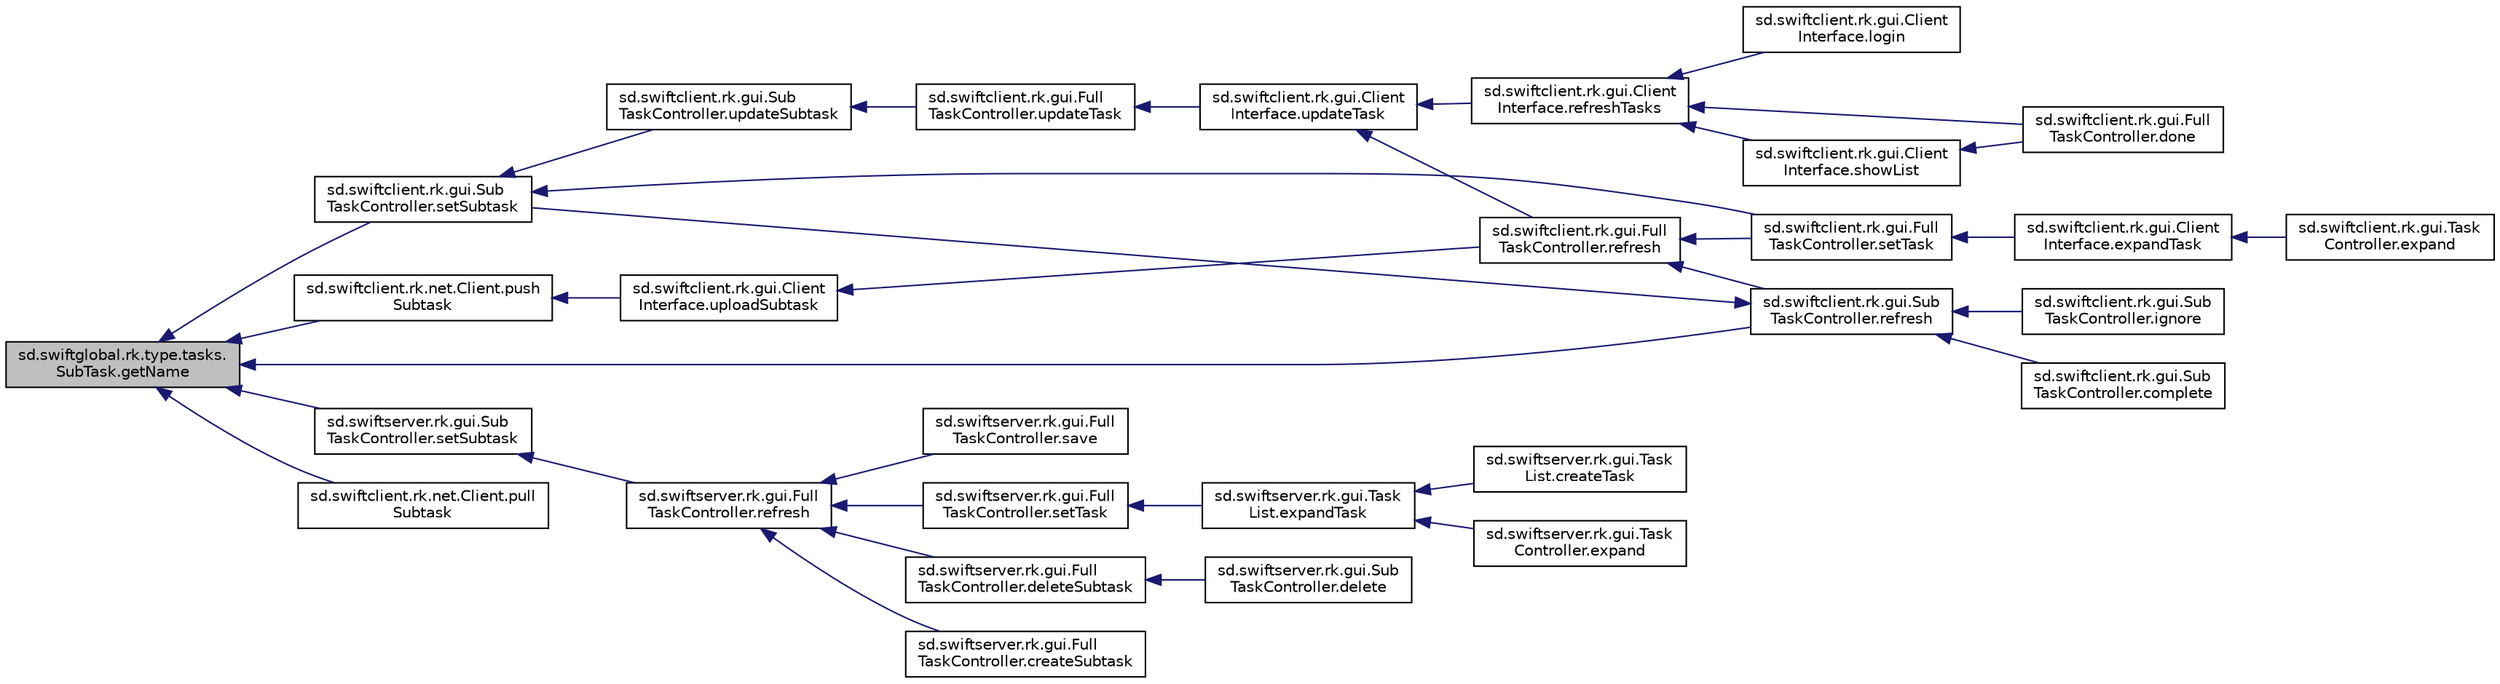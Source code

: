 digraph "sd.swiftglobal.rk.type.tasks.SubTask.getName"
{
  edge [fontname="Helvetica",fontsize="10",labelfontname="Helvetica",labelfontsize="10"];
  node [fontname="Helvetica",fontsize="10",shape=record];
  rankdir="LR";
  Node1 [label="sd.swiftglobal.rk.type.tasks.\lSubTask.getName",height=0.2,width=0.4,color="black", fillcolor="grey75", style="filled", fontcolor="black"];
  Node1 -> Node2 [dir="back",color="midnightblue",fontsize="10",style="solid",fontname="Helvetica"];
  Node2 [label="sd.swiftclient.rk.gui.Sub\lTaskController.setSubtask",height=0.2,width=0.4,color="black", fillcolor="white", style="filled",URL="$classsd_1_1swiftclient_1_1rk_1_1gui_1_1SubTaskController.html#a93efd91d5636b50de82553dcf516af60"];
  Node2 -> Node3 [dir="back",color="midnightblue",fontsize="10",style="solid",fontname="Helvetica"];
  Node3 [label="sd.swiftclient.rk.gui.Full\lTaskController.setTask",height=0.2,width=0.4,color="black", fillcolor="white", style="filled",URL="$classsd_1_1swiftclient_1_1rk_1_1gui_1_1FullTaskController.html#a48402ff9d25a825e79f3c1da3e57d7e2"];
  Node3 -> Node4 [dir="back",color="midnightblue",fontsize="10",style="solid",fontname="Helvetica"];
  Node4 [label="sd.swiftclient.rk.gui.Client\lInterface.expandTask",height=0.2,width=0.4,color="black", fillcolor="white", style="filled",URL="$classsd_1_1swiftclient_1_1rk_1_1gui_1_1ClientInterface.html#a8b18d51a52a2b8279579fc6d2fab59ed"];
  Node4 -> Node5 [dir="back",color="midnightblue",fontsize="10",style="solid",fontname="Helvetica"];
  Node5 [label="sd.swiftclient.rk.gui.Task\lController.expand",height=0.2,width=0.4,color="black", fillcolor="white", style="filled",URL="$classsd_1_1swiftclient_1_1rk_1_1gui_1_1TaskController.html#a99db0fac24fd23f0727e74fc133c4644"];
  Node2 -> Node6 [dir="back",color="midnightblue",fontsize="10",style="solid",fontname="Helvetica"];
  Node6 [label="sd.swiftclient.rk.gui.Sub\lTaskController.updateSubtask",height=0.2,width=0.4,color="black", fillcolor="white", style="filled",URL="$classsd_1_1swiftclient_1_1rk_1_1gui_1_1SubTaskController.html#a20f2f760bee1f025559f911d35392b3f"];
  Node6 -> Node7 [dir="back",color="midnightblue",fontsize="10",style="solid",fontname="Helvetica"];
  Node7 [label="sd.swiftclient.rk.gui.Full\lTaskController.updateTask",height=0.2,width=0.4,color="black", fillcolor="white", style="filled",URL="$classsd_1_1swiftclient_1_1rk_1_1gui_1_1FullTaskController.html#a644102c5d6a4f6edf36fa07292d64208"];
  Node7 -> Node8 [dir="back",color="midnightblue",fontsize="10",style="solid",fontname="Helvetica"];
  Node8 [label="sd.swiftclient.rk.gui.Client\lInterface.updateTask",height=0.2,width=0.4,color="black", fillcolor="white", style="filled",URL="$classsd_1_1swiftclient_1_1rk_1_1gui_1_1ClientInterface.html#a409b6e8c040f9b1aded8d5824b73b5df"];
  Node8 -> Node9 [dir="back",color="midnightblue",fontsize="10",style="solid",fontname="Helvetica"];
  Node9 [label="sd.swiftclient.rk.gui.Client\lInterface.refreshTasks",height=0.2,width=0.4,color="black", fillcolor="white", style="filled",URL="$classsd_1_1swiftclient_1_1rk_1_1gui_1_1ClientInterface.html#a9252617e9249b37cb60260797e94b65f"];
  Node9 -> Node10 [dir="back",color="midnightblue",fontsize="10",style="solid",fontname="Helvetica"];
  Node10 [label="sd.swiftclient.rk.gui.Client\lInterface.login",height=0.2,width=0.4,color="black", fillcolor="white", style="filled",URL="$classsd_1_1swiftclient_1_1rk_1_1gui_1_1ClientInterface.html#a4b07775150f947d2f773e0096c378139"];
  Node9 -> Node11 [dir="back",color="midnightblue",fontsize="10",style="solid",fontname="Helvetica"];
  Node11 [label="sd.swiftclient.rk.gui.Client\lInterface.showList",height=0.2,width=0.4,color="black", fillcolor="white", style="filled",URL="$classsd_1_1swiftclient_1_1rk_1_1gui_1_1ClientInterface.html#ae9168a74a31a7dde0adf24908a6ea27e"];
  Node11 -> Node12 [dir="back",color="midnightblue",fontsize="10",style="solid",fontname="Helvetica"];
  Node12 [label="sd.swiftclient.rk.gui.Full\lTaskController.done",height=0.2,width=0.4,color="black", fillcolor="white", style="filled",URL="$classsd_1_1swiftclient_1_1rk_1_1gui_1_1FullTaskController.html#a43c7e7f07c0fa3983a8e33c3bd937f34"];
  Node9 -> Node12 [dir="back",color="midnightblue",fontsize="10",style="solid",fontname="Helvetica"];
  Node8 -> Node13 [dir="back",color="midnightblue",fontsize="10",style="solid",fontname="Helvetica"];
  Node13 [label="sd.swiftclient.rk.gui.Full\lTaskController.refresh",height=0.2,width=0.4,color="black", fillcolor="white", style="filled",URL="$classsd_1_1swiftclient_1_1rk_1_1gui_1_1FullTaskController.html#aec8a56584fe2f81d700f08db3f6d5770"];
  Node13 -> Node3 [dir="back",color="midnightblue",fontsize="10",style="solid",fontname="Helvetica"];
  Node13 -> Node14 [dir="back",color="midnightblue",fontsize="10",style="solid",fontname="Helvetica"];
  Node14 [label="sd.swiftclient.rk.gui.Sub\lTaskController.refresh",height=0.2,width=0.4,color="black", fillcolor="white", style="filled",URL="$classsd_1_1swiftclient_1_1rk_1_1gui_1_1SubTaskController.html#ab5ee95a4ebf644688bb8d4456368f1a8"];
  Node14 -> Node2 [dir="back",color="midnightblue",fontsize="10",style="solid",fontname="Helvetica"];
  Node14 -> Node15 [dir="back",color="midnightblue",fontsize="10",style="solid",fontname="Helvetica"];
  Node15 [label="sd.swiftclient.rk.gui.Sub\lTaskController.ignore",height=0.2,width=0.4,color="black", fillcolor="white", style="filled",URL="$classsd_1_1swiftclient_1_1rk_1_1gui_1_1SubTaskController.html#a444d4ab9bbd8b8f86cdd2a6aeb59363a"];
  Node14 -> Node16 [dir="back",color="midnightblue",fontsize="10",style="solid",fontname="Helvetica"];
  Node16 [label="sd.swiftclient.rk.gui.Sub\lTaskController.complete",height=0.2,width=0.4,color="black", fillcolor="white", style="filled",URL="$classsd_1_1swiftclient_1_1rk_1_1gui_1_1SubTaskController.html#a2ee8eb823851c2252252f8af59177814"];
  Node1 -> Node14 [dir="back",color="midnightblue",fontsize="10",style="solid",fontname="Helvetica"];
  Node1 -> Node17 [dir="back",color="midnightblue",fontsize="10",style="solid",fontname="Helvetica"];
  Node17 [label="sd.swiftserver.rk.gui.Sub\lTaskController.setSubtask",height=0.2,width=0.4,color="black", fillcolor="white", style="filled",URL="$classsd_1_1swiftserver_1_1rk_1_1gui_1_1SubTaskController.html#ab6ae5143cc4ee51ef1658bc74bb2124c"];
  Node17 -> Node18 [dir="back",color="midnightblue",fontsize="10",style="solid",fontname="Helvetica"];
  Node18 [label="sd.swiftserver.rk.gui.Full\lTaskController.refresh",height=0.2,width=0.4,color="black", fillcolor="white", style="filled",URL="$classsd_1_1swiftserver_1_1rk_1_1gui_1_1FullTaskController.html#a2bad4044b997038b135a6bb3c1cf6776"];
  Node18 -> Node19 [dir="back",color="midnightblue",fontsize="10",style="solid",fontname="Helvetica"];
  Node19 [label="sd.swiftserver.rk.gui.Full\lTaskController.createSubtask",height=0.2,width=0.4,color="black", fillcolor="white", style="filled",URL="$classsd_1_1swiftserver_1_1rk_1_1gui_1_1FullTaskController.html#a3cd2c3057f3d043eb004c7d74e49213a"];
  Node18 -> Node20 [dir="back",color="midnightblue",fontsize="10",style="solid",fontname="Helvetica"];
  Node20 [label="sd.swiftserver.rk.gui.Full\lTaskController.save",height=0.2,width=0.4,color="black", fillcolor="white", style="filled",URL="$classsd_1_1swiftserver_1_1rk_1_1gui_1_1FullTaskController.html#a76649cb72c268add8aedba2fc6891d8e"];
  Node18 -> Node21 [dir="back",color="midnightblue",fontsize="10",style="solid",fontname="Helvetica"];
  Node21 [label="sd.swiftserver.rk.gui.Full\lTaskController.setTask",height=0.2,width=0.4,color="black", fillcolor="white", style="filled",URL="$classsd_1_1swiftserver_1_1rk_1_1gui_1_1FullTaskController.html#a18120c572a03cc1fa9527c32ab0cade5"];
  Node21 -> Node22 [dir="back",color="midnightblue",fontsize="10",style="solid",fontname="Helvetica"];
  Node22 [label="sd.swiftserver.rk.gui.Task\lList.expandTask",height=0.2,width=0.4,color="black", fillcolor="white", style="filled",URL="$classsd_1_1swiftserver_1_1rk_1_1gui_1_1TaskList.html#a194c41f80ce13a2ac02f0f5a2c2ed09d"];
  Node22 -> Node23 [dir="back",color="midnightblue",fontsize="10",style="solid",fontname="Helvetica"];
  Node23 [label="sd.swiftserver.rk.gui.Task\lController.expand",height=0.2,width=0.4,color="black", fillcolor="white", style="filled",URL="$classsd_1_1swiftserver_1_1rk_1_1gui_1_1TaskController.html#a90c476c78314aff806bb5d4132558cf9"];
  Node22 -> Node24 [dir="back",color="midnightblue",fontsize="10",style="solid",fontname="Helvetica"];
  Node24 [label="sd.swiftserver.rk.gui.Task\lList.createTask",height=0.2,width=0.4,color="black", fillcolor="white", style="filled",URL="$classsd_1_1swiftserver_1_1rk_1_1gui_1_1TaskList.html#aac1b22697aa0dd609e4a6b8290237839"];
  Node18 -> Node25 [dir="back",color="midnightblue",fontsize="10",style="solid",fontname="Helvetica"];
  Node25 [label="sd.swiftserver.rk.gui.Full\lTaskController.deleteSubtask",height=0.2,width=0.4,color="black", fillcolor="white", style="filled",URL="$classsd_1_1swiftserver_1_1rk_1_1gui_1_1FullTaskController.html#a9c3e290ab23a1b0e155da3b0cf82af2e"];
  Node25 -> Node26 [dir="back",color="midnightblue",fontsize="10",style="solid",fontname="Helvetica"];
  Node26 [label="sd.swiftserver.rk.gui.Sub\lTaskController.delete",height=0.2,width=0.4,color="black", fillcolor="white", style="filled",URL="$classsd_1_1swiftserver_1_1rk_1_1gui_1_1SubTaskController.html#a579dda287a0a23bc0da4784506c7f910"];
  Node1 -> Node27 [dir="back",color="midnightblue",fontsize="10",style="solid",fontname="Helvetica"];
  Node27 [label="sd.swiftclient.rk.net.Client.push\lSubtask",height=0.2,width=0.4,color="black", fillcolor="white", style="filled",URL="$classsd_1_1swiftclient_1_1rk_1_1net_1_1Client.html#adbfec7428820682268662cc746cedbed"];
  Node27 -> Node28 [dir="back",color="midnightblue",fontsize="10",style="solid",fontname="Helvetica"];
  Node28 [label="sd.swiftclient.rk.gui.Client\lInterface.uploadSubtask",height=0.2,width=0.4,color="black", fillcolor="white", style="filled",URL="$classsd_1_1swiftclient_1_1rk_1_1gui_1_1ClientInterface.html#a92d60aab2808b68a6347204aea9b0b12"];
  Node28 -> Node13 [dir="back",color="midnightblue",fontsize="10",style="solid",fontname="Helvetica"];
  Node1 -> Node29 [dir="back",color="midnightblue",fontsize="10",style="solid",fontname="Helvetica"];
  Node29 [label="sd.swiftclient.rk.net.Client.pull\lSubtask",height=0.2,width=0.4,color="black", fillcolor="white", style="filled",URL="$classsd_1_1swiftclient_1_1rk_1_1net_1_1Client.html#ad0f98779cb75dd4a391211bedea2977c"];
}
